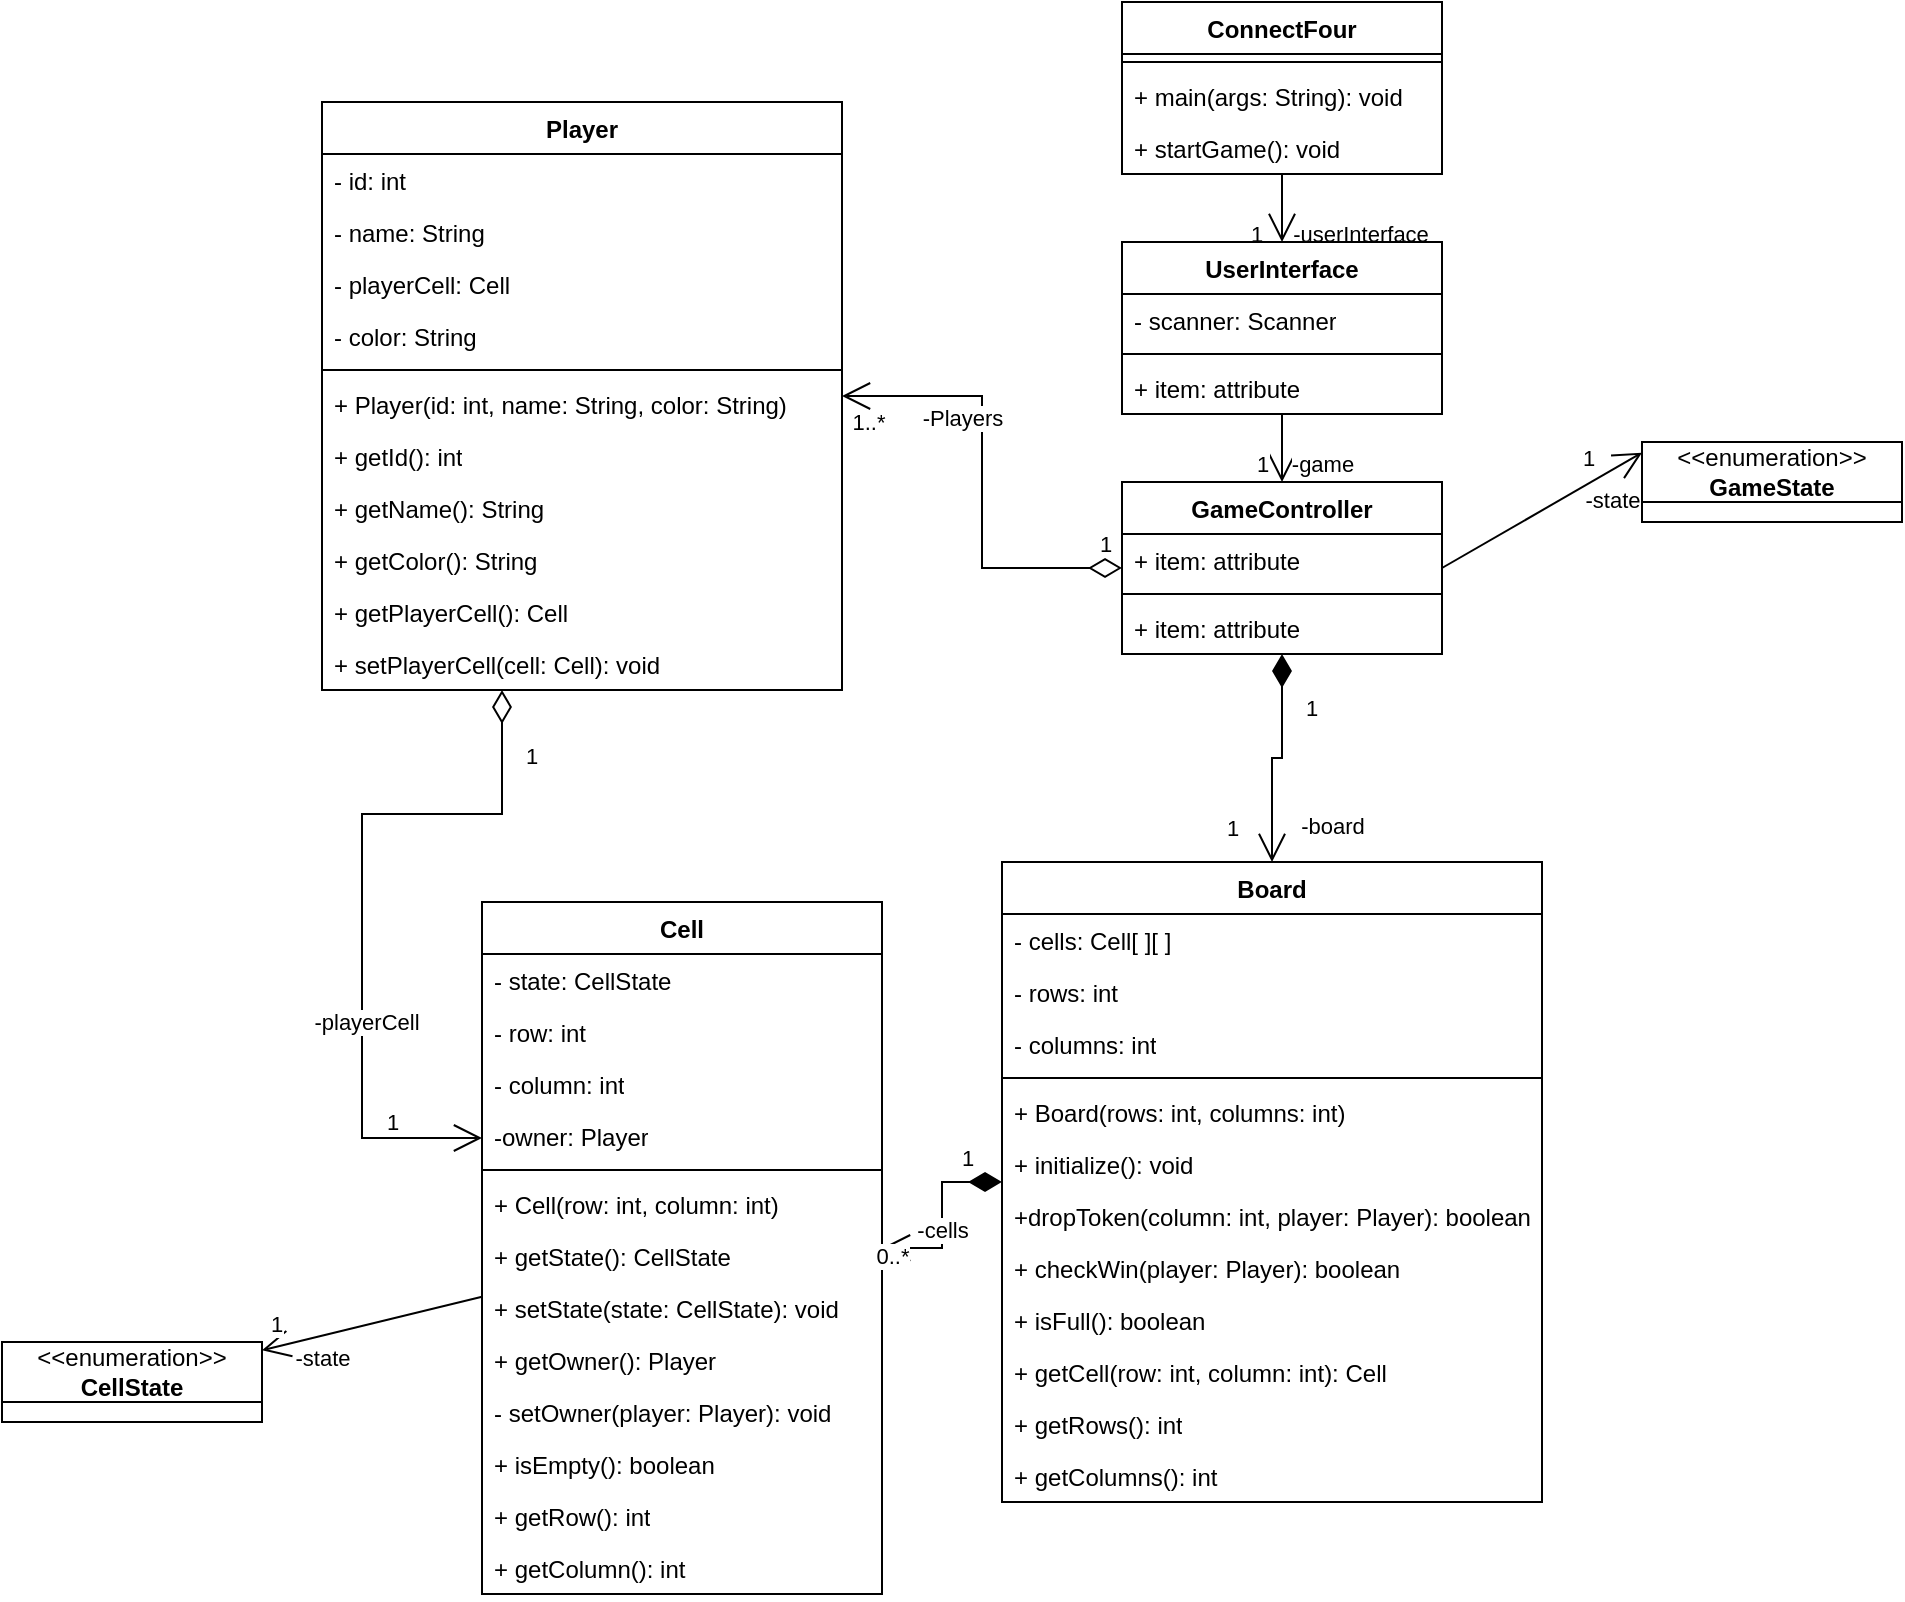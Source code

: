 <mxfile version="26.1.0">
  <diagram id="C5RBs43oDa-KdzZeNtuy" name="Page-1">
    <mxGraphModel dx="1710" dy="887" grid="1" gridSize="10" guides="1" tooltips="1" connect="1" arrows="1" fold="1" page="1" pageScale="1" pageWidth="827" pageHeight="1169" math="0" shadow="0">
      <root>
        <mxCell id="WIyWlLk6GJQsqaUBKTNV-0" />
        <mxCell id="WIyWlLk6GJQsqaUBKTNV-1" parent="WIyWlLk6GJQsqaUBKTNV-0" />
        <mxCell id="xjymHoD2W1zTFz9Qo7-k-4" value="ConnectFour" style="swimlane;fontStyle=1;align=center;verticalAlign=top;childLayout=stackLayout;horizontal=1;startSize=26;horizontalStack=0;resizeParent=1;resizeParentMax=0;resizeLast=0;collapsible=1;marginBottom=0;whiteSpace=wrap;html=1;" parent="WIyWlLk6GJQsqaUBKTNV-1" vertex="1">
          <mxGeometry x="510" y="130" width="160" height="86" as="geometry" />
        </mxCell>
        <mxCell id="xjymHoD2W1zTFz9Qo7-k-6" value="" style="line;strokeWidth=1;fillColor=none;align=left;verticalAlign=middle;spacingTop=-1;spacingLeft=3;spacingRight=3;rotatable=0;labelPosition=right;points=[];portConstraint=eastwest;strokeColor=inherit;" parent="xjymHoD2W1zTFz9Qo7-k-4" vertex="1">
          <mxGeometry y="26" width="160" height="8" as="geometry" />
        </mxCell>
        <mxCell id="xjymHoD2W1zTFz9Qo7-k-7" value="+ main(args: String): void" style="text;strokeColor=none;fillColor=none;align=left;verticalAlign=top;spacingLeft=4;spacingRight=4;overflow=hidden;rotatable=0;points=[[0,0.5],[1,0.5]];portConstraint=eastwest;whiteSpace=wrap;html=1;" parent="xjymHoD2W1zTFz9Qo7-k-4" vertex="1">
          <mxGeometry y="34" width="160" height="26" as="geometry" />
        </mxCell>
        <mxCell id="dIsuYwhOg-opJpDyOtCo-0" value="+ startGame(): void" style="text;strokeColor=none;fillColor=none;align=left;verticalAlign=top;spacingLeft=4;spacingRight=4;overflow=hidden;rotatable=0;points=[[0,0.5],[1,0.5]];portConstraint=eastwest;whiteSpace=wrap;html=1;" vertex="1" parent="xjymHoD2W1zTFz9Qo7-k-4">
          <mxGeometry y="60" width="160" height="26" as="geometry" />
        </mxCell>
        <mxCell id="xjymHoD2W1zTFz9Qo7-k-8" value="" style="endArrow=open;endFill=1;endSize=12;html=1;rounded=0;entryX=0.5;entryY=0;entryDx=0;entryDy=0;" parent="WIyWlLk6GJQsqaUBKTNV-1" source="xjymHoD2W1zTFz9Qo7-k-4" target="xjymHoD2W1zTFz9Qo7-k-9" edge="1">
          <mxGeometry width="160" relative="1" as="geometry">
            <mxPoint x="500" y="370" as="sourcePoint" />
            <mxPoint x="570" y="390" as="targetPoint" />
          </mxGeometry>
        </mxCell>
        <mxCell id="xjymHoD2W1zTFz9Qo7-k-65" value="1" style="edgeLabel;html=1;align=center;verticalAlign=middle;resizable=0;points=[];" parent="xjymHoD2W1zTFz9Qo7-k-8" vertex="1" connectable="0">
          <mxGeometry x="0.732" y="-5" relative="1" as="geometry">
            <mxPoint x="-8" as="offset" />
          </mxGeometry>
        </mxCell>
        <mxCell id="xjymHoD2W1zTFz9Qo7-k-67" value="-userInterface" style="edgeLabel;html=1;align=center;verticalAlign=middle;resizable=0;points=[];" parent="xjymHoD2W1zTFz9Qo7-k-8" vertex="1" connectable="0">
          <mxGeometry x="0.494" y="-2" relative="1" as="geometry">
            <mxPoint x="41" y="4" as="offset" />
          </mxGeometry>
        </mxCell>
        <mxCell id="xjymHoD2W1zTFz9Qo7-k-9" value="UserInterface" style="swimlane;fontStyle=1;align=center;verticalAlign=top;childLayout=stackLayout;horizontal=1;startSize=26;horizontalStack=0;resizeParent=1;resizeParentMax=0;resizeLast=0;collapsible=1;marginBottom=0;whiteSpace=wrap;html=1;" parent="WIyWlLk6GJQsqaUBKTNV-1" vertex="1">
          <mxGeometry x="510" y="250" width="160" height="86" as="geometry" />
        </mxCell>
        <mxCell id="dIsuYwhOg-opJpDyOtCo-2" value="- scanner: Scanner" style="text;strokeColor=none;fillColor=none;align=left;verticalAlign=top;spacingLeft=4;spacingRight=4;overflow=hidden;rotatable=0;points=[[0,0.5],[1,0.5]];portConstraint=eastwest;whiteSpace=wrap;html=1;" vertex="1" parent="xjymHoD2W1zTFz9Qo7-k-9">
          <mxGeometry y="26" width="160" height="26" as="geometry" />
        </mxCell>
        <mxCell id="xjymHoD2W1zTFz9Qo7-k-11" value="" style="line;strokeWidth=1;fillColor=none;align=left;verticalAlign=middle;spacingTop=-1;spacingLeft=3;spacingRight=3;rotatable=0;labelPosition=right;points=[];portConstraint=eastwest;strokeColor=inherit;" parent="xjymHoD2W1zTFz9Qo7-k-9" vertex="1">
          <mxGeometry y="52" width="160" height="8" as="geometry" />
        </mxCell>
        <mxCell id="dIsuYwhOg-opJpDyOtCo-1" value="+ item: attribute" style="text;strokeColor=none;fillColor=none;align=left;verticalAlign=top;spacingLeft=4;spacingRight=4;overflow=hidden;rotatable=0;points=[[0,0.5],[1,0.5]];portConstraint=eastwest;whiteSpace=wrap;html=1;" vertex="1" parent="xjymHoD2W1zTFz9Qo7-k-9">
          <mxGeometry y="60" width="160" height="26" as="geometry" />
        </mxCell>
        <mxCell id="xjymHoD2W1zTFz9Qo7-k-22" value="GameController" style="swimlane;fontStyle=1;align=center;verticalAlign=top;childLayout=stackLayout;horizontal=1;startSize=26;horizontalStack=0;resizeParent=1;resizeParentMax=0;resizeLast=0;collapsible=1;marginBottom=0;whiteSpace=wrap;html=1;" parent="WIyWlLk6GJQsqaUBKTNV-1" vertex="1">
          <mxGeometry x="510" y="370" width="160" height="86" as="geometry" />
        </mxCell>
        <mxCell id="dIsuYwhOg-opJpDyOtCo-3" value="+ item: attribute" style="text;strokeColor=none;fillColor=none;align=left;verticalAlign=top;spacingLeft=4;spacingRight=4;overflow=hidden;rotatable=0;points=[[0,0.5],[1,0.5]];portConstraint=eastwest;whiteSpace=wrap;html=1;" vertex="1" parent="xjymHoD2W1zTFz9Qo7-k-22">
          <mxGeometry y="26" width="160" height="26" as="geometry" />
        </mxCell>
        <mxCell id="xjymHoD2W1zTFz9Qo7-k-24" value="" style="line;strokeWidth=1;fillColor=none;align=left;verticalAlign=middle;spacingTop=-1;spacingLeft=3;spacingRight=3;rotatable=0;labelPosition=right;points=[];portConstraint=eastwest;strokeColor=inherit;" parent="xjymHoD2W1zTFz9Qo7-k-22" vertex="1">
          <mxGeometry y="52" width="160" height="8" as="geometry" />
        </mxCell>
        <mxCell id="dIsuYwhOg-opJpDyOtCo-4" value="+ item: attribute" style="text;strokeColor=none;fillColor=none;align=left;verticalAlign=top;spacingLeft=4;spacingRight=4;overflow=hidden;rotatable=0;points=[[0,0.5],[1,0.5]];portConstraint=eastwest;whiteSpace=wrap;html=1;" vertex="1" parent="xjymHoD2W1zTFz9Qo7-k-22">
          <mxGeometry y="60" width="160" height="26" as="geometry" />
        </mxCell>
        <mxCell id="xjymHoD2W1zTFz9Qo7-k-28" value="" style="endArrow=open;endFill=1;endSize=12;html=1;rounded=0;" parent="WIyWlLk6GJQsqaUBKTNV-1" source="xjymHoD2W1zTFz9Qo7-k-9" target="xjymHoD2W1zTFz9Qo7-k-22" edge="1">
          <mxGeometry width="160" relative="1" as="geometry">
            <mxPoint x="574" y="424" as="sourcePoint" />
            <mxPoint x="510" y="490" as="targetPoint" />
          </mxGeometry>
        </mxCell>
        <mxCell id="xjymHoD2W1zTFz9Qo7-k-71" value="1" style="edgeLabel;html=1;align=center;verticalAlign=middle;resizable=0;points=[];" parent="xjymHoD2W1zTFz9Qo7-k-28" vertex="1" connectable="0">
          <mxGeometry x="0.51" y="1" relative="1" as="geometry">
            <mxPoint x="-11" y="-1" as="offset" />
          </mxGeometry>
        </mxCell>
        <mxCell id="xjymHoD2W1zTFz9Qo7-k-72" value="-game" style="edgeLabel;html=1;align=center;verticalAlign=middle;resizable=0;points=[];" parent="xjymHoD2W1zTFz9Qo7-k-28" vertex="1" connectable="0">
          <mxGeometry x="0.471" y="2" relative="1" as="geometry">
            <mxPoint x="18" as="offset" />
          </mxGeometry>
        </mxCell>
        <mxCell id="xjymHoD2W1zTFz9Qo7-k-29" value="Board" style="swimlane;fontStyle=1;align=center;verticalAlign=top;childLayout=stackLayout;horizontal=1;startSize=26;horizontalStack=0;resizeParent=1;resizeParentMax=0;resizeLast=0;collapsible=1;marginBottom=0;whiteSpace=wrap;html=1;" parent="WIyWlLk6GJQsqaUBKTNV-1" vertex="1">
          <mxGeometry x="450" y="560" width="270" height="320" as="geometry" />
        </mxCell>
        <mxCell id="dIsuYwhOg-opJpDyOtCo-14" value="- cells: Cell[ ][ ]" style="text;strokeColor=none;fillColor=none;align=left;verticalAlign=top;spacingLeft=4;spacingRight=4;overflow=hidden;rotatable=0;points=[[0,0.5],[1,0.5]];portConstraint=eastwest;whiteSpace=wrap;html=1;" vertex="1" parent="xjymHoD2W1zTFz9Qo7-k-29">
          <mxGeometry y="26" width="270" height="26" as="geometry" />
        </mxCell>
        <mxCell id="dIsuYwhOg-opJpDyOtCo-36" value="- rows: int" style="text;strokeColor=none;fillColor=none;align=left;verticalAlign=top;spacingLeft=4;spacingRight=4;overflow=hidden;rotatable=0;points=[[0,0.5],[1,0.5]];portConstraint=eastwest;whiteSpace=wrap;html=1;" vertex="1" parent="xjymHoD2W1zTFz9Qo7-k-29">
          <mxGeometry y="52" width="270" height="26" as="geometry" />
        </mxCell>
        <mxCell id="dIsuYwhOg-opJpDyOtCo-37" value="- columns: int" style="text;strokeColor=none;fillColor=none;align=left;verticalAlign=top;spacingLeft=4;spacingRight=4;overflow=hidden;rotatable=0;points=[[0,0.5],[1,0.5]];portConstraint=eastwest;whiteSpace=wrap;html=1;" vertex="1" parent="xjymHoD2W1zTFz9Qo7-k-29">
          <mxGeometry y="78" width="270" height="26" as="geometry" />
        </mxCell>
        <mxCell id="xjymHoD2W1zTFz9Qo7-k-31" value="" style="line;strokeWidth=1;fillColor=none;align=left;verticalAlign=middle;spacingTop=-1;spacingLeft=3;spacingRight=3;rotatable=0;labelPosition=right;points=[];portConstraint=eastwest;strokeColor=inherit;" parent="xjymHoD2W1zTFz9Qo7-k-29" vertex="1">
          <mxGeometry y="104" width="270" height="8" as="geometry" />
        </mxCell>
        <mxCell id="dIsuYwhOg-opJpDyOtCo-15" value="+ Board(rows: int, columns: int)" style="text;strokeColor=none;fillColor=none;align=left;verticalAlign=top;spacingLeft=4;spacingRight=4;overflow=hidden;rotatable=0;points=[[0,0.5],[1,0.5]];portConstraint=eastwest;whiteSpace=wrap;html=1;" vertex="1" parent="xjymHoD2W1zTFz9Qo7-k-29">
          <mxGeometry y="112" width="270" height="26" as="geometry" />
        </mxCell>
        <mxCell id="dIsuYwhOg-opJpDyOtCo-39" value="+ initialize(): void" style="text;strokeColor=none;fillColor=none;align=left;verticalAlign=top;spacingLeft=4;spacingRight=4;overflow=hidden;rotatable=0;points=[[0,0.5],[1,0.5]];portConstraint=eastwest;whiteSpace=wrap;html=1;" vertex="1" parent="xjymHoD2W1zTFz9Qo7-k-29">
          <mxGeometry y="138" width="270" height="26" as="geometry" />
        </mxCell>
        <mxCell id="dIsuYwhOg-opJpDyOtCo-40" value="+dropToken(column: int, player: Player): boolean" style="text;strokeColor=none;fillColor=none;align=left;verticalAlign=top;spacingLeft=4;spacingRight=4;overflow=hidden;rotatable=0;points=[[0,0.5],[1,0.5]];portConstraint=eastwest;whiteSpace=wrap;html=1;" vertex="1" parent="xjymHoD2W1zTFz9Qo7-k-29">
          <mxGeometry y="164" width="270" height="26" as="geometry" />
        </mxCell>
        <mxCell id="dIsuYwhOg-opJpDyOtCo-41" value="+ checkWin(player: Player): boolean" style="text;strokeColor=none;fillColor=none;align=left;verticalAlign=top;spacingLeft=4;spacingRight=4;overflow=hidden;rotatable=0;points=[[0,0.5],[1,0.5]];portConstraint=eastwest;whiteSpace=wrap;html=1;" vertex="1" parent="xjymHoD2W1zTFz9Qo7-k-29">
          <mxGeometry y="190" width="270" height="26" as="geometry" />
        </mxCell>
        <mxCell id="dIsuYwhOg-opJpDyOtCo-42" value="+ isFull(): boolean" style="text;strokeColor=none;fillColor=none;align=left;verticalAlign=top;spacingLeft=4;spacingRight=4;overflow=hidden;rotatable=0;points=[[0,0.5],[1,0.5]];portConstraint=eastwest;whiteSpace=wrap;html=1;" vertex="1" parent="xjymHoD2W1zTFz9Qo7-k-29">
          <mxGeometry y="216" width="270" height="26" as="geometry" />
        </mxCell>
        <mxCell id="dIsuYwhOg-opJpDyOtCo-43" value="+ getCell(row: int, column: int): Cell" style="text;strokeColor=none;fillColor=none;align=left;verticalAlign=top;spacingLeft=4;spacingRight=4;overflow=hidden;rotatable=0;points=[[0,0.5],[1,0.5]];portConstraint=eastwest;whiteSpace=wrap;html=1;" vertex="1" parent="xjymHoD2W1zTFz9Qo7-k-29">
          <mxGeometry y="242" width="270" height="26" as="geometry" />
        </mxCell>
        <mxCell id="dIsuYwhOg-opJpDyOtCo-44" value="+ getRows(): int" style="text;strokeColor=none;fillColor=none;align=left;verticalAlign=top;spacingLeft=4;spacingRight=4;overflow=hidden;rotatable=0;points=[[0,0.5],[1,0.5]];portConstraint=eastwest;whiteSpace=wrap;html=1;" vertex="1" parent="xjymHoD2W1zTFz9Qo7-k-29">
          <mxGeometry y="268" width="270" height="26" as="geometry" />
        </mxCell>
        <mxCell id="dIsuYwhOg-opJpDyOtCo-45" value="+ getColumns(): int" style="text;strokeColor=none;fillColor=none;align=left;verticalAlign=top;spacingLeft=4;spacingRight=4;overflow=hidden;rotatable=0;points=[[0,0.5],[1,0.5]];portConstraint=eastwest;whiteSpace=wrap;html=1;" vertex="1" parent="xjymHoD2W1zTFz9Qo7-k-29">
          <mxGeometry y="294" width="270" height="26" as="geometry" />
        </mxCell>
        <mxCell id="xjymHoD2W1zTFz9Qo7-k-33" value="Player" style="swimlane;fontStyle=1;align=center;verticalAlign=top;childLayout=stackLayout;horizontal=1;startSize=26;horizontalStack=0;resizeParent=1;resizeParentMax=0;resizeLast=0;collapsible=1;marginBottom=0;whiteSpace=wrap;html=1;" parent="WIyWlLk6GJQsqaUBKTNV-1" vertex="1">
          <mxGeometry x="110" y="180" width="260" height="294" as="geometry" />
        </mxCell>
        <mxCell id="dIsuYwhOg-opJpDyOtCo-16" value="- id: int" style="text;strokeColor=none;fillColor=none;align=left;verticalAlign=top;spacingLeft=4;spacingRight=4;overflow=hidden;rotatable=0;points=[[0,0.5],[1,0.5]];portConstraint=eastwest;whiteSpace=wrap;html=1;" vertex="1" parent="xjymHoD2W1zTFz9Qo7-k-33">
          <mxGeometry y="26" width="260" height="26" as="geometry" />
        </mxCell>
        <mxCell id="dIsuYwhOg-opJpDyOtCo-28" value="- name: String" style="text;strokeColor=none;fillColor=none;align=left;verticalAlign=top;spacingLeft=4;spacingRight=4;overflow=hidden;rotatable=0;points=[[0,0.5],[1,0.5]];portConstraint=eastwest;whiteSpace=wrap;html=1;" vertex="1" parent="xjymHoD2W1zTFz9Qo7-k-33">
          <mxGeometry y="52" width="260" height="26" as="geometry" />
        </mxCell>
        <mxCell id="dIsuYwhOg-opJpDyOtCo-29" value="- playerCell: Cell" style="text;strokeColor=none;fillColor=none;align=left;verticalAlign=top;spacingLeft=4;spacingRight=4;overflow=hidden;rotatable=0;points=[[0,0.5],[1,0.5]];portConstraint=eastwest;whiteSpace=wrap;html=1;" vertex="1" parent="xjymHoD2W1zTFz9Qo7-k-33">
          <mxGeometry y="78" width="260" height="26" as="geometry" />
        </mxCell>
        <mxCell id="dIsuYwhOg-opJpDyOtCo-30" value="- color: String" style="text;strokeColor=none;fillColor=none;align=left;verticalAlign=top;spacingLeft=4;spacingRight=4;overflow=hidden;rotatable=0;points=[[0,0.5],[1,0.5]];portConstraint=eastwest;whiteSpace=wrap;html=1;" vertex="1" parent="xjymHoD2W1zTFz9Qo7-k-33">
          <mxGeometry y="104" width="260" height="26" as="geometry" />
        </mxCell>
        <mxCell id="xjymHoD2W1zTFz9Qo7-k-34" value="" style="line;strokeWidth=1;fillColor=none;align=left;verticalAlign=middle;spacingTop=-1;spacingLeft=3;spacingRight=3;rotatable=0;labelPosition=right;points=[];portConstraint=eastwest;strokeColor=inherit;" parent="xjymHoD2W1zTFz9Qo7-k-33" vertex="1">
          <mxGeometry y="130" width="260" height="8" as="geometry" />
        </mxCell>
        <mxCell id="dIsuYwhOg-opJpDyOtCo-17" value="+ Player(id: int, name: String, color: String)" style="text;strokeColor=none;fillColor=none;align=left;verticalAlign=top;spacingLeft=4;spacingRight=4;overflow=hidden;rotatable=0;points=[[0,0.5],[1,0.5]];portConstraint=eastwest;whiteSpace=wrap;html=1;" vertex="1" parent="xjymHoD2W1zTFz9Qo7-k-33">
          <mxGeometry y="138" width="260" height="26" as="geometry" />
        </mxCell>
        <mxCell id="dIsuYwhOg-opJpDyOtCo-31" value="+ getId(): int" style="text;strokeColor=none;fillColor=none;align=left;verticalAlign=top;spacingLeft=4;spacingRight=4;overflow=hidden;rotatable=0;points=[[0,0.5],[1,0.5]];portConstraint=eastwest;whiteSpace=wrap;html=1;" vertex="1" parent="xjymHoD2W1zTFz9Qo7-k-33">
          <mxGeometry y="164" width="260" height="26" as="geometry" />
        </mxCell>
        <mxCell id="dIsuYwhOg-opJpDyOtCo-32" value="+ getName(): String" style="text;strokeColor=none;fillColor=none;align=left;verticalAlign=top;spacingLeft=4;spacingRight=4;overflow=hidden;rotatable=0;points=[[0,0.5],[1,0.5]];portConstraint=eastwest;whiteSpace=wrap;html=1;" vertex="1" parent="xjymHoD2W1zTFz9Qo7-k-33">
          <mxGeometry y="190" width="260" height="26" as="geometry" />
        </mxCell>
        <mxCell id="dIsuYwhOg-opJpDyOtCo-33" value="+ getColor(): String" style="text;strokeColor=none;fillColor=none;align=left;verticalAlign=top;spacingLeft=4;spacingRight=4;overflow=hidden;rotatable=0;points=[[0,0.5],[1,0.5]];portConstraint=eastwest;whiteSpace=wrap;html=1;" vertex="1" parent="xjymHoD2W1zTFz9Qo7-k-33">
          <mxGeometry y="216" width="260" height="26" as="geometry" />
        </mxCell>
        <mxCell id="dIsuYwhOg-opJpDyOtCo-34" value="+ getPlayerCell(): Cell" style="text;strokeColor=none;fillColor=none;align=left;verticalAlign=top;spacingLeft=4;spacingRight=4;overflow=hidden;rotatable=0;points=[[0,0.5],[1,0.5]];portConstraint=eastwest;whiteSpace=wrap;html=1;" vertex="1" parent="xjymHoD2W1zTFz9Qo7-k-33">
          <mxGeometry y="242" width="260" height="26" as="geometry" />
        </mxCell>
        <mxCell id="dIsuYwhOg-opJpDyOtCo-35" value="+ setPlayerCell(cell: Cell): void" style="text;strokeColor=none;fillColor=none;align=left;verticalAlign=top;spacingLeft=4;spacingRight=4;overflow=hidden;rotatable=0;points=[[0,0.5],[1,0.5]];portConstraint=eastwest;whiteSpace=wrap;html=1;" vertex="1" parent="xjymHoD2W1zTFz9Qo7-k-33">
          <mxGeometry y="268" width="260" height="26" as="geometry" />
        </mxCell>
        <mxCell id="xjymHoD2W1zTFz9Qo7-k-35" value="&amp;lt;&amp;lt;enumeration&amp;gt;&amp;gt;&lt;br&gt;&lt;b&gt;GameState&lt;/b&gt;" style="swimlane;fontStyle=0;childLayout=stackLayout;horizontal=1;startSize=30;fillColor=none;horizontalStack=0;resizeParent=1;resizeParentMax=0;resizeLast=0;collapsible=1;marginBottom=0;whiteSpace=wrap;html=1;" parent="WIyWlLk6GJQsqaUBKTNV-1" vertex="1" collapsed="1">
          <mxGeometry x="770" y="350" width="130" height="40" as="geometry">
            <mxRectangle x="770" y="480" width="140" height="134" as="alternateBounds" />
          </mxGeometry>
        </mxCell>
        <mxCell id="xjymHoD2W1zTFz9Qo7-k-39" value="+START" style="text;strokeColor=none;fillColor=none;align=left;verticalAlign=top;spacingLeft=4;spacingRight=4;overflow=hidden;rotatable=0;points=[[0,0.5],[1,0.5]];portConstraint=eastwest;whiteSpace=wrap;html=1;" parent="xjymHoD2W1zTFz9Qo7-k-35" vertex="1">
          <mxGeometry y="30" width="140" height="26" as="geometry" />
        </mxCell>
        <mxCell id="xjymHoD2W1zTFz9Qo7-k-38" value="+PLAYING" style="text;strokeColor=none;fillColor=none;align=left;verticalAlign=top;spacingLeft=4;spacingRight=4;overflow=hidden;rotatable=0;points=[[0,0.5],[1,0.5]];portConstraint=eastwest;whiteSpace=wrap;html=1;" parent="xjymHoD2W1zTFz9Qo7-k-35" vertex="1">
          <mxGeometry y="56" width="140" height="26" as="geometry" />
        </mxCell>
        <mxCell id="xjymHoD2W1zTFz9Qo7-k-41" value="+PAUSE" style="text;strokeColor=none;fillColor=none;align=left;verticalAlign=top;spacingLeft=4;spacingRight=4;overflow=hidden;rotatable=0;points=[[0,0.5],[1,0.5]];portConstraint=eastwest;whiteSpace=wrap;html=1;" parent="xjymHoD2W1zTFz9Qo7-k-35" vertex="1">
          <mxGeometry y="82" width="140" height="26" as="geometry" />
        </mxCell>
        <mxCell id="xjymHoD2W1zTFz9Qo7-k-40" value="+GAMEOVER" style="text;strokeColor=none;fillColor=none;align=left;verticalAlign=top;spacingLeft=4;spacingRight=4;overflow=hidden;rotatable=0;points=[[0,0.5],[1,0.5]];portConstraint=eastwest;whiteSpace=wrap;html=1;" parent="xjymHoD2W1zTFz9Qo7-k-35" vertex="1">
          <mxGeometry y="108" width="140" height="26" as="geometry" />
        </mxCell>
        <mxCell id="xjymHoD2W1zTFz9Qo7-k-42" value="" style="endArrow=open;endFill=1;endSize=12;html=1;rounded=0;exitX=1;exitY=0.5;exitDx=0;exitDy=0;entryX=0;entryY=0.134;entryDx=0;entryDy=0;entryPerimeter=0;" parent="WIyWlLk6GJQsqaUBKTNV-1" source="xjymHoD2W1zTFz9Qo7-k-22" target="xjymHoD2W1zTFz9Qo7-k-35" edge="1">
          <mxGeometry width="160" relative="1" as="geometry">
            <mxPoint x="740" y="540" as="sourcePoint" />
            <mxPoint x="900" y="540" as="targetPoint" />
          </mxGeometry>
        </mxCell>
        <mxCell id="xjymHoD2W1zTFz9Qo7-k-43" value="-state" style="edgeLabel;html=1;align=center;verticalAlign=middle;resizable=0;points=[];" parent="xjymHoD2W1zTFz9Qo7-k-42" vertex="1" connectable="0">
          <mxGeometry x="0.57" y="-1" relative="1" as="geometry">
            <mxPoint x="6" y="10" as="offset" />
          </mxGeometry>
        </mxCell>
        <mxCell id="xjymHoD2W1zTFz9Qo7-k-44" value="1" style="edgeLabel;html=1;align=center;verticalAlign=middle;resizable=0;points=[];" parent="xjymHoD2W1zTFz9Qo7-k-42" vertex="1" connectable="0">
          <mxGeometry x="0.675" y="-1" relative="1" as="geometry">
            <mxPoint x="-11" y="-8" as="offset" />
          </mxGeometry>
        </mxCell>
        <mxCell id="xjymHoD2W1zTFz9Qo7-k-47" value="Cell" style="swimlane;fontStyle=1;align=center;verticalAlign=top;childLayout=stackLayout;horizontal=1;startSize=26;horizontalStack=0;resizeParent=1;resizeParentMax=0;resizeLast=0;collapsible=1;marginBottom=0;whiteSpace=wrap;html=1;" parent="WIyWlLk6GJQsqaUBKTNV-1" vertex="1">
          <mxGeometry x="190" y="580" width="200" height="346" as="geometry" />
        </mxCell>
        <mxCell id="dIsuYwhOg-opJpDyOtCo-12" value="- state: CellState" style="text;strokeColor=none;fillColor=none;align=left;verticalAlign=top;spacingLeft=4;spacingRight=4;overflow=hidden;rotatable=0;points=[[0,0.5],[1,0.5]];portConstraint=eastwest;whiteSpace=wrap;html=1;" vertex="1" parent="xjymHoD2W1zTFz9Qo7-k-47">
          <mxGeometry y="26" width="200" height="26" as="geometry" />
        </mxCell>
        <mxCell id="dIsuYwhOg-opJpDyOtCo-18" value="- row: int" style="text;strokeColor=none;fillColor=none;align=left;verticalAlign=top;spacingLeft=4;spacingRight=4;overflow=hidden;rotatable=0;points=[[0,0.5],[1,0.5]];portConstraint=eastwest;whiteSpace=wrap;html=1;" vertex="1" parent="xjymHoD2W1zTFz9Qo7-k-47">
          <mxGeometry y="52" width="200" height="26" as="geometry" />
        </mxCell>
        <mxCell id="dIsuYwhOg-opJpDyOtCo-19" value="- column: int" style="text;strokeColor=none;fillColor=none;align=left;verticalAlign=top;spacingLeft=4;spacingRight=4;overflow=hidden;rotatable=0;points=[[0,0.5],[1,0.5]];portConstraint=eastwest;whiteSpace=wrap;html=1;" vertex="1" parent="xjymHoD2W1zTFz9Qo7-k-47">
          <mxGeometry y="78" width="200" height="26" as="geometry" />
        </mxCell>
        <mxCell id="dIsuYwhOg-opJpDyOtCo-20" value="-owner: Player" style="text;strokeColor=none;fillColor=none;align=left;verticalAlign=top;spacingLeft=4;spacingRight=4;overflow=hidden;rotatable=0;points=[[0,0.5],[1,0.5]];portConstraint=eastwest;whiteSpace=wrap;html=1;" vertex="1" parent="xjymHoD2W1zTFz9Qo7-k-47">
          <mxGeometry y="104" width="200" height="26" as="geometry" />
        </mxCell>
        <mxCell id="xjymHoD2W1zTFz9Qo7-k-49" value="" style="line;strokeWidth=1;fillColor=none;align=left;verticalAlign=middle;spacingTop=-1;spacingLeft=3;spacingRight=3;rotatable=0;labelPosition=right;points=[];portConstraint=eastwest;strokeColor=inherit;" parent="xjymHoD2W1zTFz9Qo7-k-47" vertex="1">
          <mxGeometry y="130" width="200" height="8" as="geometry" />
        </mxCell>
        <mxCell id="dIsuYwhOg-opJpDyOtCo-13" value="+ Cell(row: int, column: int)" style="text;strokeColor=none;fillColor=none;align=left;verticalAlign=top;spacingLeft=4;spacingRight=4;overflow=hidden;rotatable=0;points=[[0,0.5],[1,0.5]];portConstraint=eastwest;whiteSpace=wrap;html=1;" vertex="1" parent="xjymHoD2W1zTFz9Qo7-k-47">
          <mxGeometry y="138" width="200" height="26" as="geometry" />
        </mxCell>
        <mxCell id="dIsuYwhOg-opJpDyOtCo-21" value="+ getState(): CellState" style="text;strokeColor=none;fillColor=none;align=left;verticalAlign=top;spacingLeft=4;spacingRight=4;overflow=hidden;rotatable=0;points=[[0,0.5],[1,0.5]];portConstraint=eastwest;whiteSpace=wrap;html=1;" vertex="1" parent="xjymHoD2W1zTFz9Qo7-k-47">
          <mxGeometry y="164" width="200" height="26" as="geometry" />
        </mxCell>
        <mxCell id="dIsuYwhOg-opJpDyOtCo-23" value="+ setState(state: CellState): void" style="text;strokeColor=none;fillColor=none;align=left;verticalAlign=top;spacingLeft=4;spacingRight=4;overflow=hidden;rotatable=0;points=[[0,0.5],[1,0.5]];portConstraint=eastwest;whiteSpace=wrap;html=1;" vertex="1" parent="xjymHoD2W1zTFz9Qo7-k-47">
          <mxGeometry y="190" width="200" height="26" as="geometry" />
        </mxCell>
        <mxCell id="dIsuYwhOg-opJpDyOtCo-22" value="+ getOwner(): Player" style="text;strokeColor=none;fillColor=none;align=left;verticalAlign=top;spacingLeft=4;spacingRight=4;overflow=hidden;rotatable=0;points=[[0,0.5],[1,0.5]];portConstraint=eastwest;whiteSpace=wrap;html=1;" vertex="1" parent="xjymHoD2W1zTFz9Qo7-k-47">
          <mxGeometry y="216" width="200" height="26" as="geometry" />
        </mxCell>
        <mxCell id="dIsuYwhOg-opJpDyOtCo-24" value="- setOwner(player: Player): void" style="text;strokeColor=none;fillColor=none;align=left;verticalAlign=top;spacingLeft=4;spacingRight=4;overflow=hidden;rotatable=0;points=[[0,0.5],[1,0.5]];portConstraint=eastwest;whiteSpace=wrap;html=1;" vertex="1" parent="xjymHoD2W1zTFz9Qo7-k-47">
          <mxGeometry y="242" width="200" height="26" as="geometry" />
        </mxCell>
        <mxCell id="dIsuYwhOg-opJpDyOtCo-25" value="+ isEmpty(): boolean" style="text;strokeColor=none;fillColor=none;align=left;verticalAlign=top;spacingLeft=4;spacingRight=4;overflow=hidden;rotatable=0;points=[[0,0.5],[1,0.5]];portConstraint=eastwest;whiteSpace=wrap;html=1;" vertex="1" parent="xjymHoD2W1zTFz9Qo7-k-47">
          <mxGeometry y="268" width="200" height="26" as="geometry" />
        </mxCell>
        <mxCell id="dIsuYwhOg-opJpDyOtCo-26" value="+ getRow(): int" style="text;strokeColor=none;fillColor=none;align=left;verticalAlign=top;spacingLeft=4;spacingRight=4;overflow=hidden;rotatable=0;points=[[0,0.5],[1,0.5]];portConstraint=eastwest;whiteSpace=wrap;html=1;" vertex="1" parent="xjymHoD2W1zTFz9Qo7-k-47">
          <mxGeometry y="294" width="200" height="26" as="geometry" />
        </mxCell>
        <mxCell id="dIsuYwhOg-opJpDyOtCo-27" value="+ getColumn(): int" style="text;strokeColor=none;fillColor=none;align=left;verticalAlign=top;spacingLeft=4;spacingRight=4;overflow=hidden;rotatable=0;points=[[0,0.5],[1,0.5]];portConstraint=eastwest;whiteSpace=wrap;html=1;" vertex="1" parent="xjymHoD2W1zTFz9Qo7-k-47">
          <mxGeometry y="320" width="200" height="26" as="geometry" />
        </mxCell>
        <mxCell id="xjymHoD2W1zTFz9Qo7-k-51" value="1" style="endArrow=open;html=1;endSize=12;startArrow=diamondThin;startSize=14;startFill=1;edgeStyle=orthogonalEdgeStyle;align=left;verticalAlign=bottom;rounded=0;" parent="WIyWlLk6GJQsqaUBKTNV-1" source="xjymHoD2W1zTFz9Qo7-k-29" target="xjymHoD2W1zTFz9Qo7-k-47" edge="1">
          <mxGeometry x="-0.513" y="-3" relative="1" as="geometry">
            <mxPoint x="590" y="540" as="sourcePoint" />
            <mxPoint x="750" y="540" as="targetPoint" />
            <mxPoint as="offset" />
          </mxGeometry>
        </mxCell>
        <mxCell id="xjymHoD2W1zTFz9Qo7-k-62" value="&lt;div&gt;-cells&lt;/div&gt;" style="edgeLabel;html=1;align=center;verticalAlign=middle;resizable=0;points=[];" parent="xjymHoD2W1zTFz9Qo7-k-51" vertex="1" connectable="0">
          <mxGeometry x="0.852" y="-3" relative="1" as="geometry">
            <mxPoint x="23" y="-6" as="offset" />
          </mxGeometry>
        </mxCell>
        <mxCell id="xjymHoD2W1zTFz9Qo7-k-63" value="0..*" style="edgeLabel;html=1;align=center;verticalAlign=middle;resizable=0;points=[];" parent="xjymHoD2W1zTFz9Qo7-k-51" vertex="1" connectable="0">
          <mxGeometry x="0.735" y="-2" relative="1" as="geometry">
            <mxPoint x="-8" y="6" as="offset" />
          </mxGeometry>
        </mxCell>
        <mxCell id="xjymHoD2W1zTFz9Qo7-k-52" value="&amp;lt;&amp;lt;enumeration&amp;gt;&amp;gt;&lt;br&gt;&lt;b&gt;CellState&lt;/b&gt;" style="swimlane;fontStyle=0;childLayout=stackLayout;horizontal=1;startSize=30;fillColor=none;horizontalStack=0;resizeParent=1;resizeParentMax=0;resizeLast=0;collapsible=1;marginBottom=0;whiteSpace=wrap;html=1;" parent="WIyWlLk6GJQsqaUBKTNV-1" vertex="1" collapsed="1">
          <mxGeometry x="-50" y="800" width="130" height="40" as="geometry">
            <mxRectangle x="215" y="660" width="140" height="82" as="alternateBounds" />
          </mxGeometry>
        </mxCell>
        <mxCell id="xjymHoD2W1zTFz9Qo7-k-55" value="+EMPTY" style="text;strokeColor=none;fillColor=none;align=left;verticalAlign=top;spacingLeft=4;spacingRight=4;overflow=hidden;rotatable=0;points=[[0,0.5],[1,0.5]];portConstraint=eastwest;whiteSpace=wrap;html=1;" parent="xjymHoD2W1zTFz9Qo7-k-52" vertex="1">
          <mxGeometry y="30" width="140" height="26" as="geometry" />
        </mxCell>
        <mxCell id="xjymHoD2W1zTFz9Qo7-k-56" value="+FILLED" style="text;strokeColor=none;fillColor=none;align=left;verticalAlign=top;spacingLeft=4;spacingRight=4;overflow=hidden;rotatable=0;points=[[0,0.5],[1,0.5]];portConstraint=eastwest;whiteSpace=wrap;html=1;" parent="xjymHoD2W1zTFz9Qo7-k-52" vertex="1">
          <mxGeometry y="56" width="140" height="26" as="geometry" />
        </mxCell>
        <mxCell id="xjymHoD2W1zTFz9Qo7-k-57" value="" style="endArrow=open;endFill=1;endSize=12;html=1;rounded=0;" parent="WIyWlLk6GJQsqaUBKTNV-1" source="xjymHoD2W1zTFz9Qo7-k-47" target="xjymHoD2W1zTFz9Qo7-k-52" edge="1">
          <mxGeometry width="160" relative="1" as="geometry">
            <mxPoint x="700" y="664" as="sourcePoint" />
            <mxPoint x="800" y="676" as="targetPoint" />
          </mxGeometry>
        </mxCell>
        <mxCell id="xjymHoD2W1zTFz9Qo7-k-58" value="-state" style="edgeLabel;html=1;align=center;verticalAlign=middle;resizable=0;points=[];" parent="xjymHoD2W1zTFz9Qo7-k-57" vertex="1" connectable="0">
          <mxGeometry x="0.57" y="-1" relative="1" as="geometry">
            <mxPoint x="6" y="10" as="offset" />
          </mxGeometry>
        </mxCell>
        <mxCell id="xjymHoD2W1zTFz9Qo7-k-59" value="1" style="edgeLabel;html=1;align=center;verticalAlign=middle;resizable=0;points=[];" parent="xjymHoD2W1zTFz9Qo7-k-57" vertex="1" connectable="0">
          <mxGeometry x="0.675" y="-1" relative="1" as="geometry">
            <mxPoint x="-11" y="-8" as="offset" />
          </mxGeometry>
        </mxCell>
        <mxCell id="xjymHoD2W1zTFz9Qo7-k-60" value="1" style="endArrow=open;html=1;endSize=12;startArrow=diamondThin;startSize=14;startFill=0;edgeStyle=orthogonalEdgeStyle;align=left;verticalAlign=bottom;rounded=0;" parent="WIyWlLk6GJQsqaUBKTNV-1" source="xjymHoD2W1zTFz9Qo7-k-33" target="xjymHoD2W1zTFz9Qo7-k-47" edge="1">
          <mxGeometry x="-0.763" y="10" relative="1" as="geometry">
            <mxPoint x="570" y="600" as="sourcePoint" />
            <mxPoint x="730" y="600" as="targetPoint" />
            <mxPoint as="offset" />
            <Array as="points">
              <mxPoint x="200" y="536" />
              <mxPoint x="130" y="536" />
              <mxPoint x="130" y="698" />
            </Array>
          </mxGeometry>
        </mxCell>
        <mxCell id="xjymHoD2W1zTFz9Qo7-k-61" value="1" style="edgeLabel;html=1;align=center;verticalAlign=middle;resizable=0;points=[];" parent="xjymHoD2W1zTFz9Qo7-k-60" vertex="1" connectable="0">
          <mxGeometry x="0.744" relative="1" as="geometry">
            <mxPoint y="-8" as="offset" />
          </mxGeometry>
        </mxCell>
        <mxCell id="xjymHoD2W1zTFz9Qo7-k-64" value="-playerCell" style="edgeLabel;html=1;align=center;verticalAlign=middle;resizable=0;points=[];" parent="xjymHoD2W1zTFz9Qo7-k-60" vertex="1" connectable="0">
          <mxGeometry x="0.352" y="2" relative="1" as="geometry">
            <mxPoint y="-4" as="offset" />
          </mxGeometry>
        </mxCell>
        <mxCell id="xjymHoD2W1zTFz9Qo7-k-77" value="1" style="endArrow=open;html=1;endSize=12;startArrow=diamondThin;startSize=14;startFill=0;edgeStyle=orthogonalEdgeStyle;align=left;verticalAlign=bottom;rounded=0;" parent="WIyWlLk6GJQsqaUBKTNV-1" source="xjymHoD2W1zTFz9Qo7-k-22" target="xjymHoD2W1zTFz9Qo7-k-33" edge="1">
          <mxGeometry x="-0.884" y="-3" relative="1" as="geometry">
            <mxPoint x="410" y="490" as="sourcePoint" />
            <mxPoint x="570" y="490" as="targetPoint" />
            <mxPoint as="offset" />
          </mxGeometry>
        </mxCell>
        <mxCell id="xjymHoD2W1zTFz9Qo7-k-78" value="1..*" style="edgeLabel;html=1;align=center;verticalAlign=middle;resizable=0;points=[];" parent="xjymHoD2W1zTFz9Qo7-k-77" vertex="1" connectable="0">
          <mxGeometry x="0.638" y="1" relative="1" as="geometry">
            <mxPoint x="-28" y="12" as="offset" />
          </mxGeometry>
        </mxCell>
        <mxCell id="dIsuYwhOg-opJpDyOtCo-10" value="-Players" style="edgeLabel;html=1;align=center;verticalAlign=middle;resizable=0;points=[];" vertex="1" connectable="0" parent="xjymHoD2W1zTFz9Qo7-k-77">
          <mxGeometry x="0.738" relative="1" as="geometry">
            <mxPoint x="30" y="11" as="offset" />
          </mxGeometry>
        </mxCell>
        <mxCell id="xjymHoD2W1zTFz9Qo7-k-82" value="1" style="endArrow=open;html=1;endSize=12;startArrow=diamondThin;startSize=14;startFill=1;edgeStyle=orthogonalEdgeStyle;align=left;verticalAlign=bottom;rounded=0;" parent="WIyWlLk6GJQsqaUBKTNV-1" source="xjymHoD2W1zTFz9Qo7-k-22" target="xjymHoD2W1zTFz9Qo7-k-29" edge="1">
          <mxGeometry x="-0.344" y="10" relative="1" as="geometry">
            <mxPoint x="610" y="480" as="sourcePoint" />
            <mxPoint x="770" y="480" as="targetPoint" />
            <mxPoint as="offset" />
          </mxGeometry>
        </mxCell>
        <mxCell id="xjymHoD2W1zTFz9Qo7-k-83" value="1" style="edgeLabel;html=1;align=center;verticalAlign=middle;resizable=0;points=[];" parent="xjymHoD2W1zTFz9Qo7-k-82" vertex="1" connectable="0">
          <mxGeometry x="0.692" y="-1" relative="1" as="geometry">
            <mxPoint x="-19" as="offset" />
          </mxGeometry>
        </mxCell>
        <mxCell id="xjymHoD2W1zTFz9Qo7-k-84" value="-board" style="edgeLabel;html=1;align=center;verticalAlign=middle;resizable=0;points=[];" parent="xjymHoD2W1zTFz9Qo7-k-82" vertex="1" connectable="0">
          <mxGeometry x="0.705" y="-5" relative="1" as="geometry">
            <mxPoint x="35" y="-2" as="offset" />
          </mxGeometry>
        </mxCell>
      </root>
    </mxGraphModel>
  </diagram>
</mxfile>
